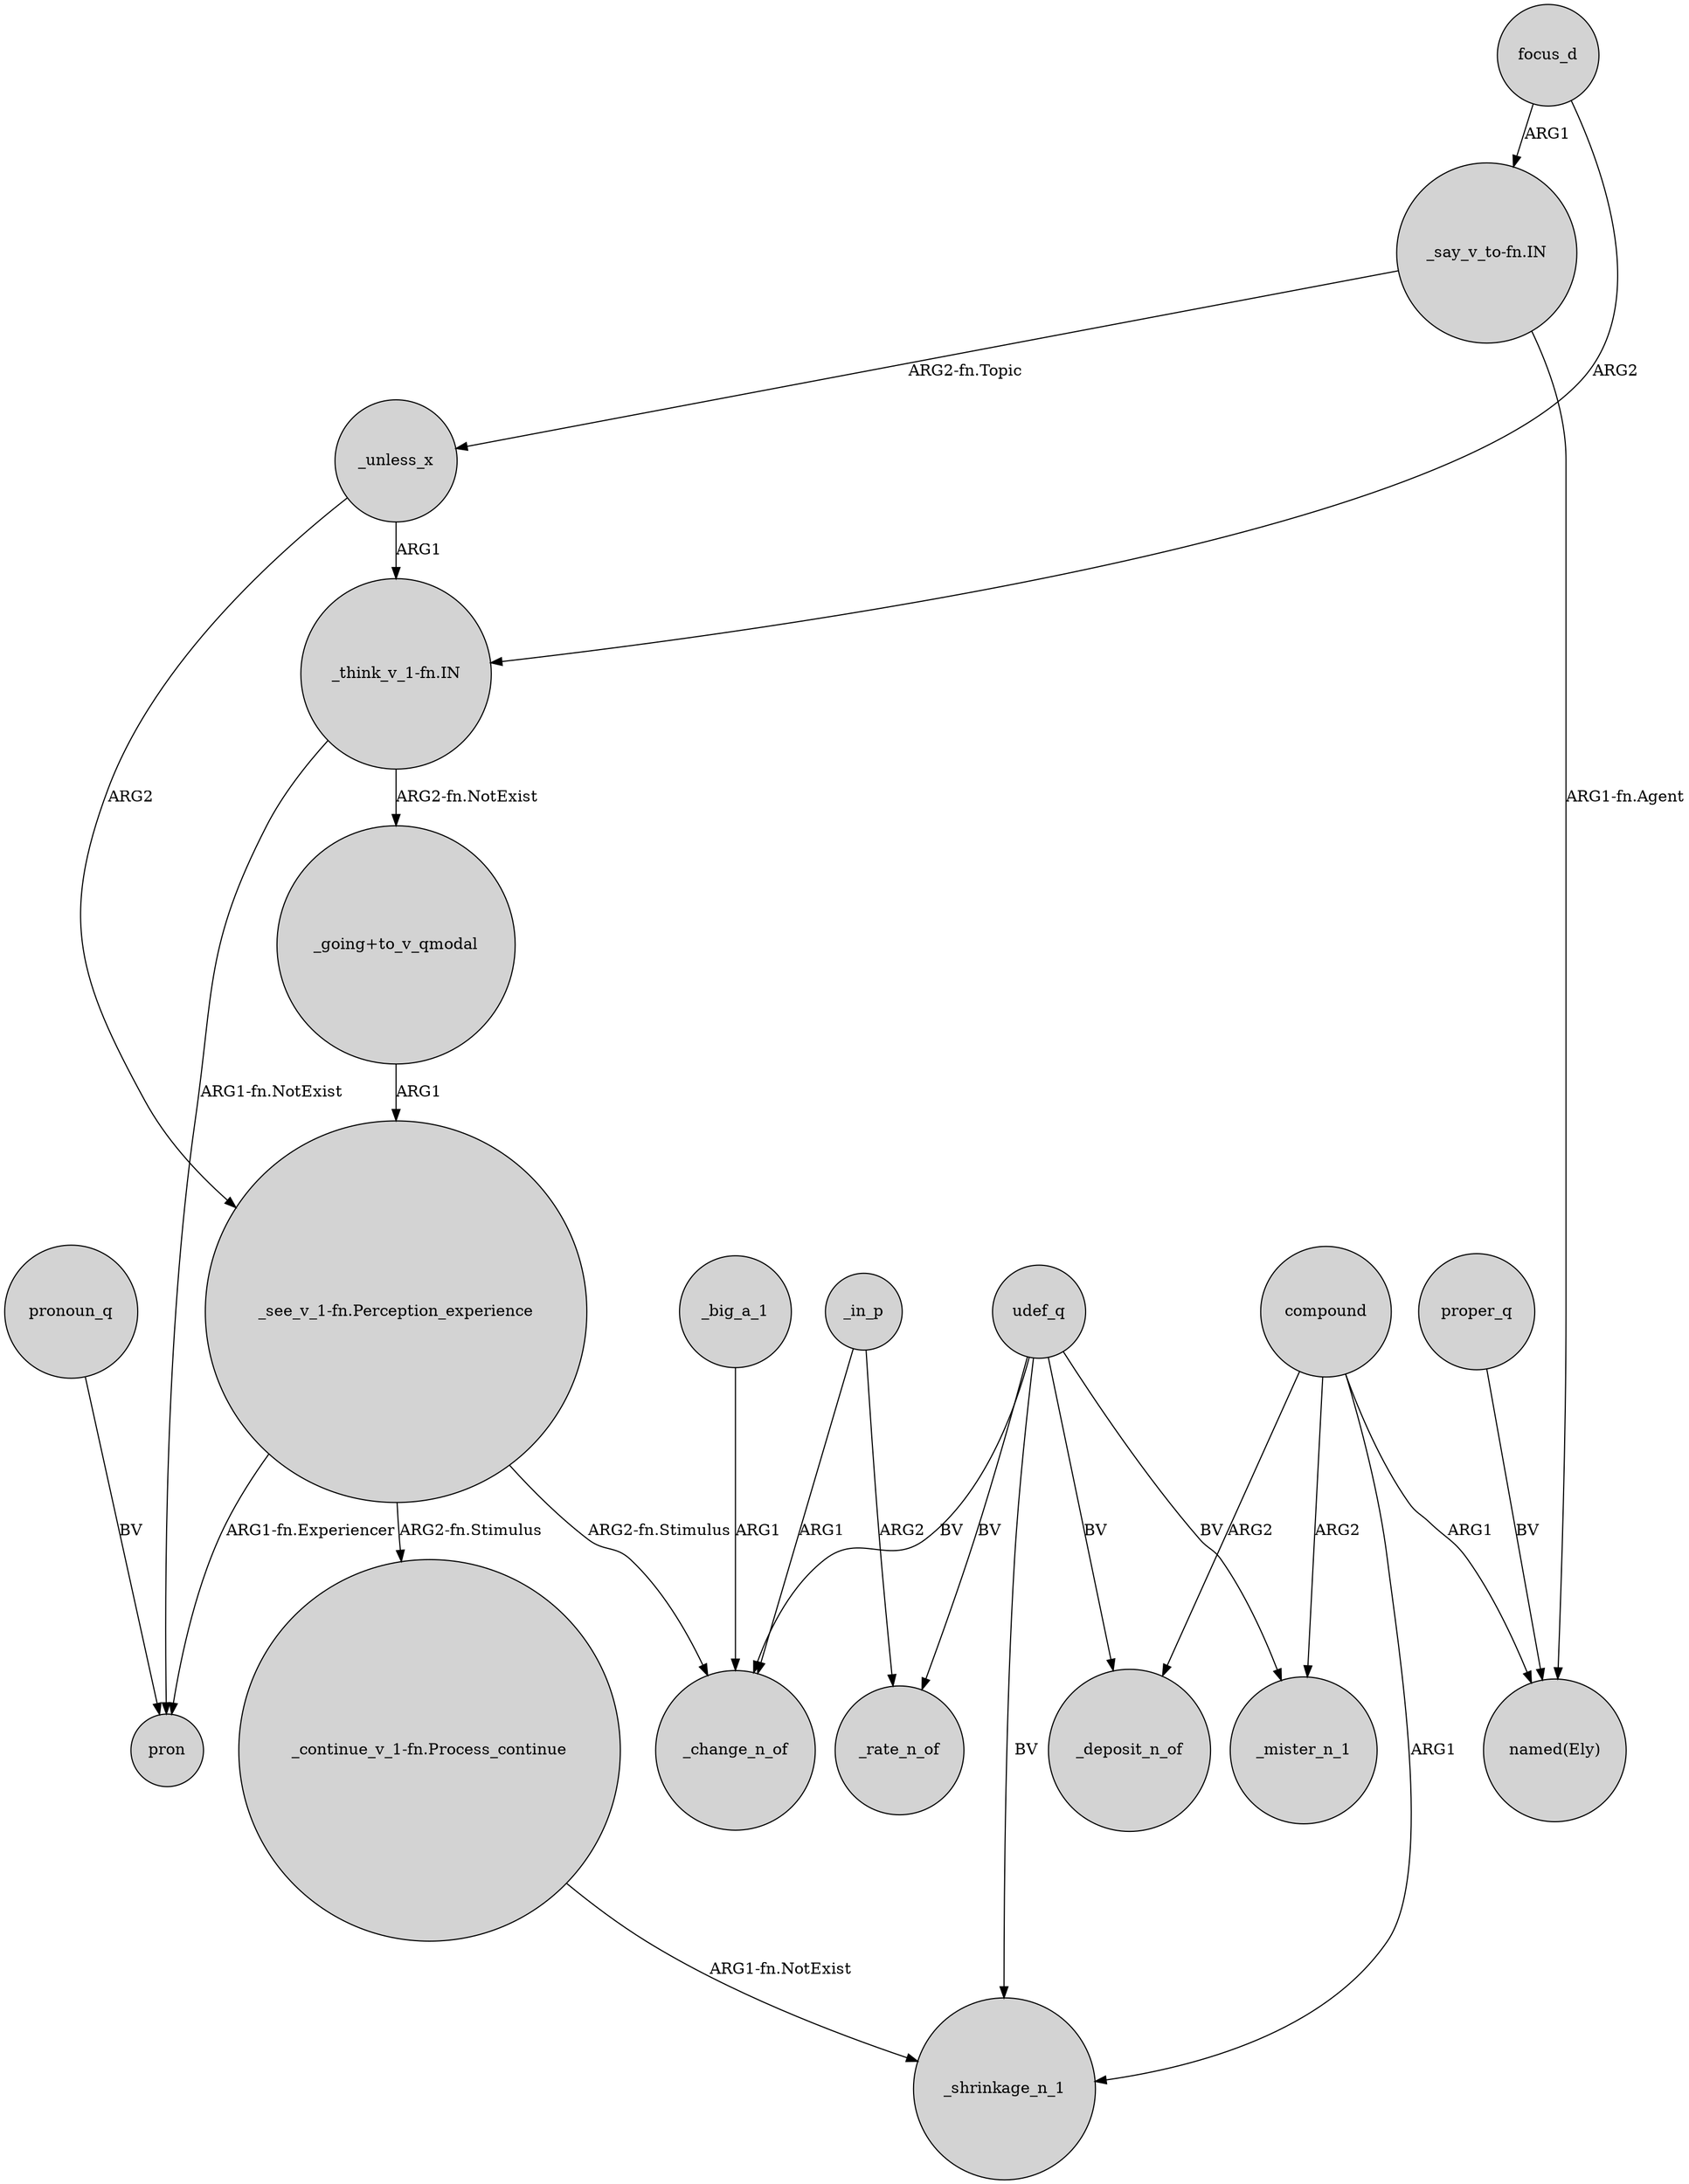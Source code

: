 digraph {
	node [shape=circle style=filled]
	"_think_v_1-fn.IN" -> "_going+to_v_qmodal" [label="ARG2-fn.NotExist"]
	_unless_x -> "_think_v_1-fn.IN" [label=ARG1]
	"_see_v_1-fn.Perception_experience" -> pron [label="ARG1-fn.Experiencer"]
	focus_d -> "_think_v_1-fn.IN" [label=ARG2]
	"_think_v_1-fn.IN" -> pron [label="ARG1-fn.NotExist"]
	_in_p -> _rate_n_of [label=ARG2]
	compound -> _mister_n_1 [label=ARG2]
	_big_a_1 -> _change_n_of [label=ARG1]
	compound -> _shrinkage_n_1 [label=ARG1]
	"_going+to_v_qmodal" -> "_see_v_1-fn.Perception_experience" [label=ARG1]
	udef_q -> _mister_n_1 [label=BV]
	udef_q -> _shrinkage_n_1 [label=BV]
	udef_q -> _rate_n_of [label=BV]
	compound -> _deposit_n_of [label=ARG2]
	"_say_v_to-fn.IN" -> _unless_x [label="ARG2-fn.Topic"]
	_in_p -> _change_n_of [label=ARG1]
	udef_q -> _deposit_n_of [label=BV]
	_unless_x -> "_see_v_1-fn.Perception_experience" [label=ARG2]
	pronoun_q -> pron [label=BV]
	udef_q -> _change_n_of [label=BV]
	proper_q -> "named(Ely)" [label=BV]
	"_say_v_to-fn.IN" -> "named(Ely)" [label="ARG1-fn.Agent"]
	"_see_v_1-fn.Perception_experience" -> "_continue_v_1-fn.Process_continue" [label="ARG2-fn.Stimulus"]
	compound -> "named(Ely)" [label=ARG1]
	"_see_v_1-fn.Perception_experience" -> _change_n_of [label="ARG2-fn.Stimulus"]
	"_continue_v_1-fn.Process_continue" -> _shrinkage_n_1 [label="ARG1-fn.NotExist"]
	focus_d -> "_say_v_to-fn.IN" [label=ARG1]
}
